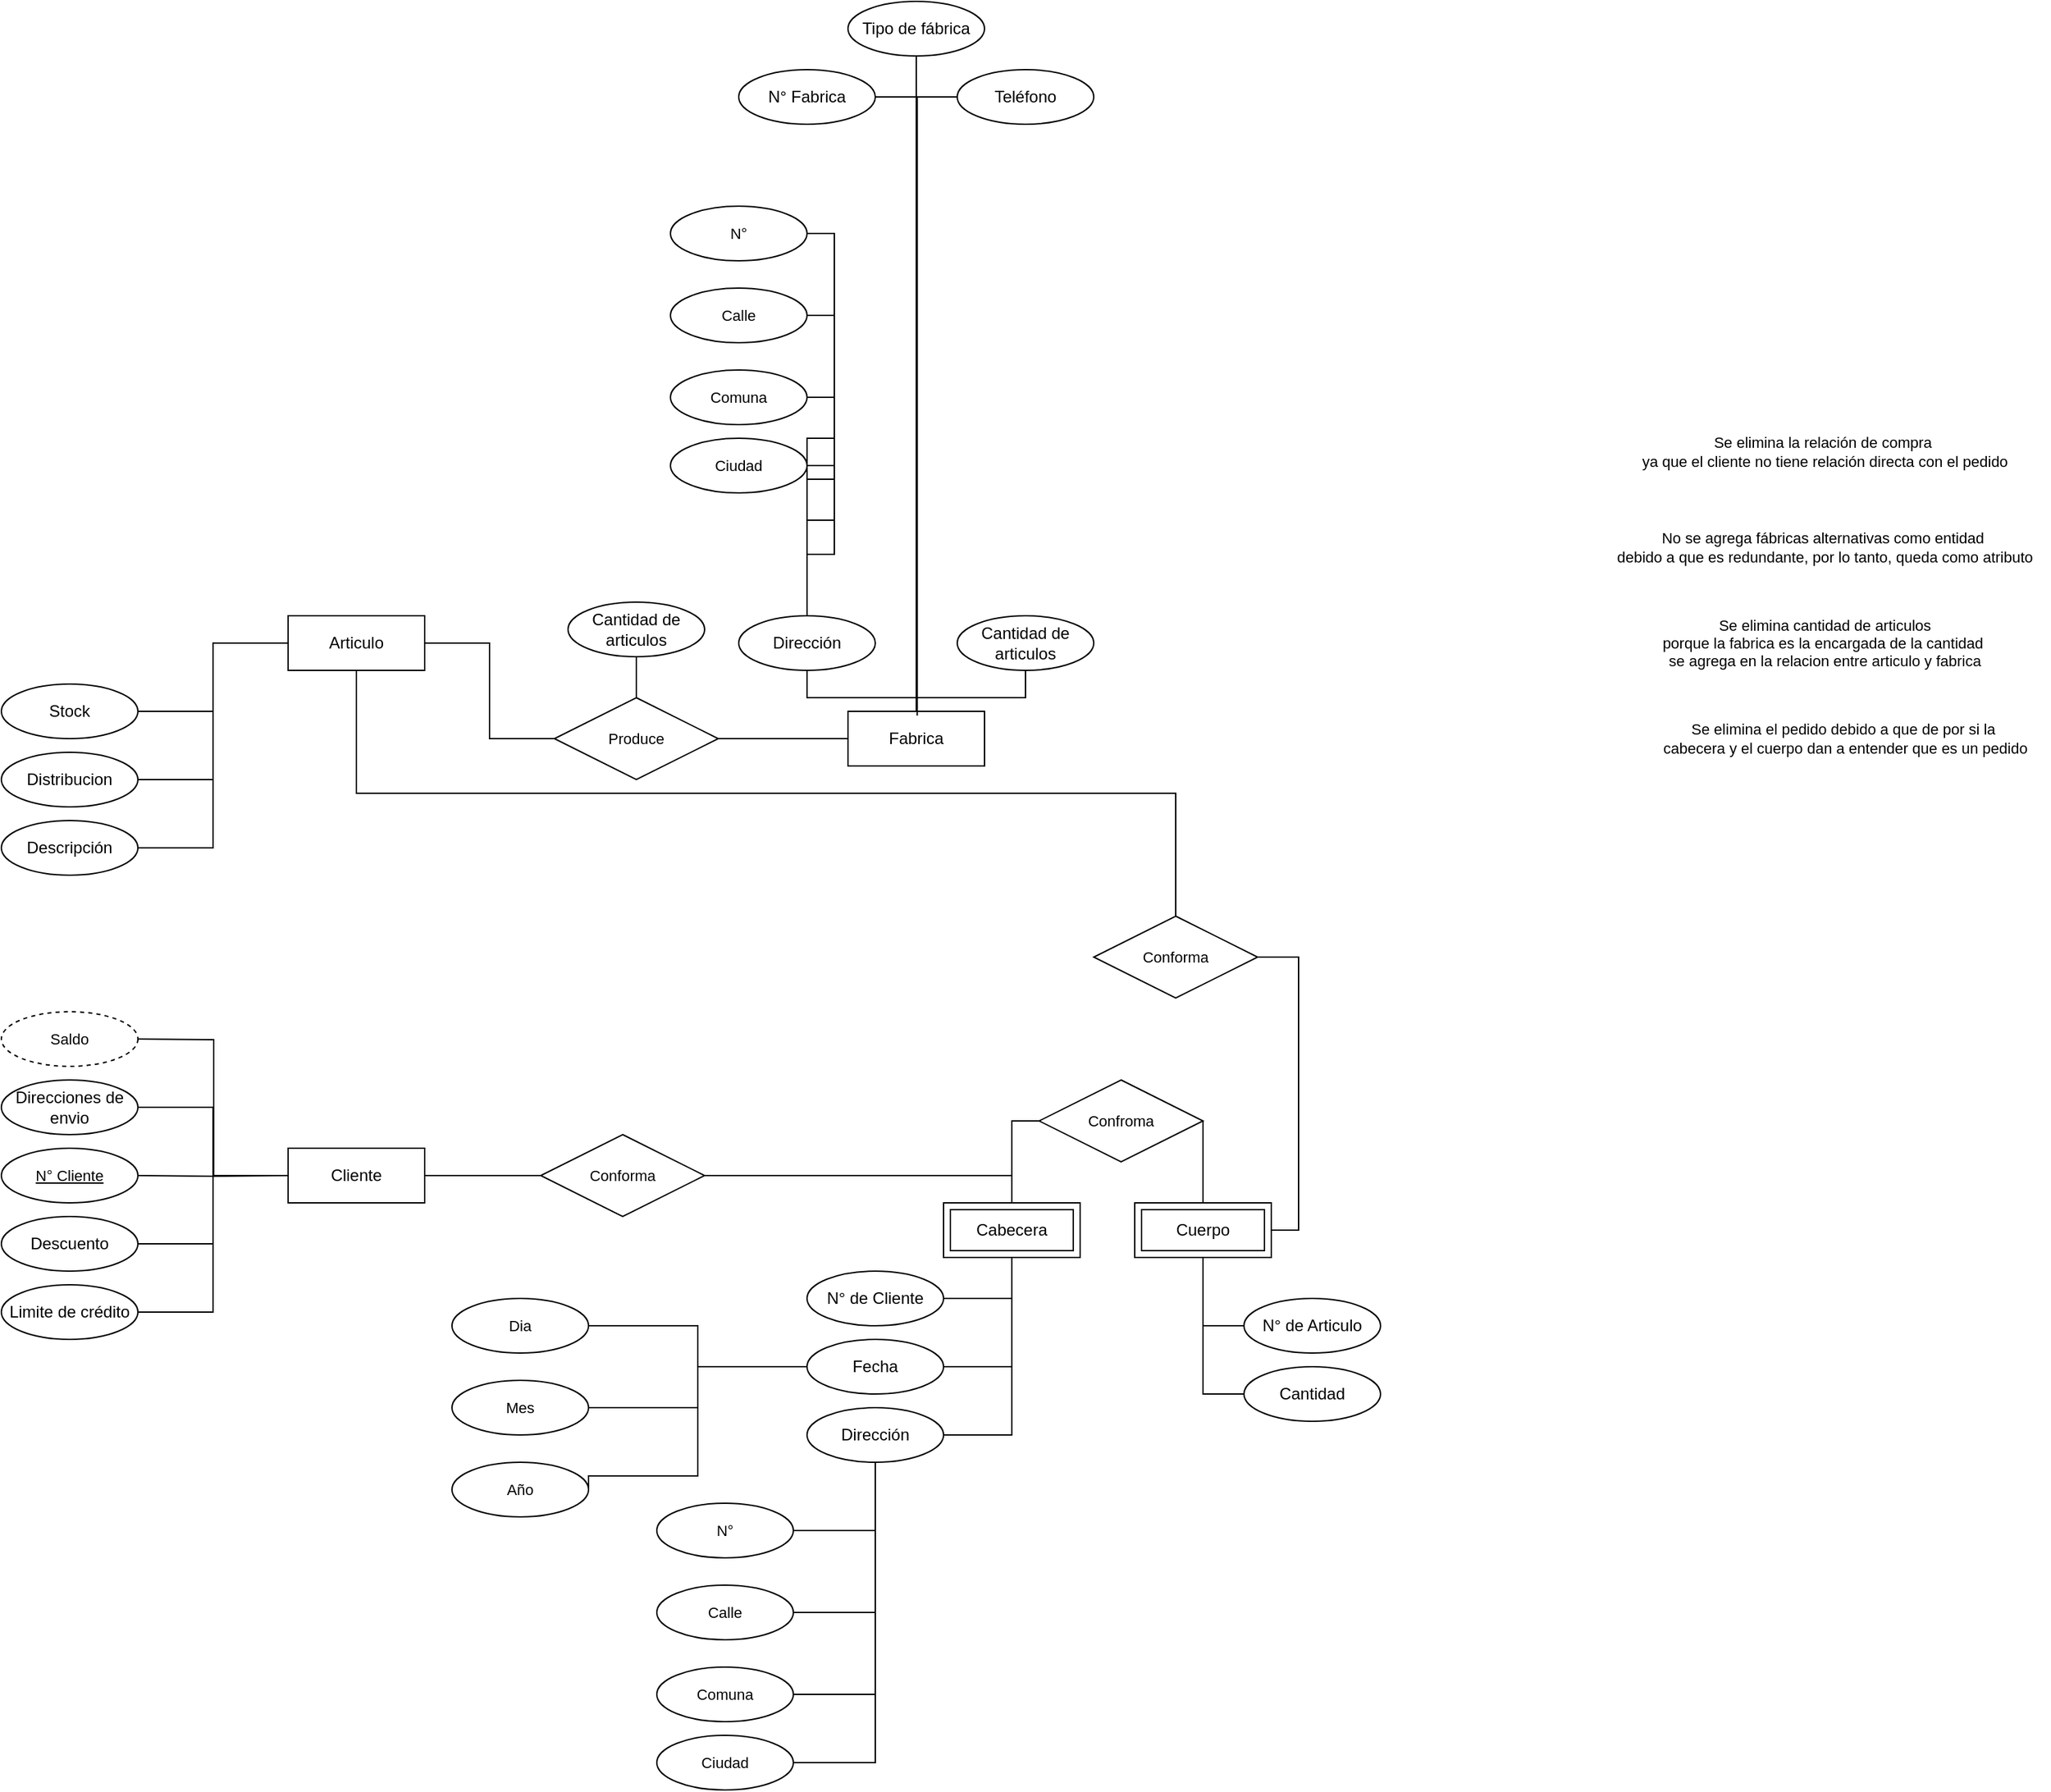 <mxfile version="26.2.14">
  <diagram id="R2lEEEUBdFMjLlhIrx00" name="Page-1">
    <mxGraphModel dx="2528" dy="2024" grid="1" gridSize="10" guides="1" tooltips="1" connect="1" arrows="1" fold="1" page="1" pageScale="1" pageWidth="850" pageHeight="1100" math="0" shadow="0" extFonts="Permanent Marker^https://fonts.googleapis.com/css?family=Permanent+Marker">
      <root>
        <mxCell id="0" />
        <mxCell id="1" parent="0" />
        <mxCell id="2IAAQQsfgFFSwC8a9vmA-8" style="edgeStyle=orthogonalEdgeStyle;rounded=0;orthogonalLoop=1;jettySize=auto;html=1;exitX=0;exitY=0.5;exitDx=0;exitDy=0;entryX=0;entryY=0.5;entryDx=0;entryDy=0;endArrow=none;startFill=0;" edge="1" parent="1" source="sgwD09Vucb2RuYhrBA37-1" target="2IAAQQsfgFFSwC8a9vmA-5">
          <mxGeometry relative="1" as="geometry" />
        </mxCell>
        <mxCell id="sgwD09Vucb2RuYhrBA37-1" value="Cliente" style="whiteSpace=wrap;html=1;align=center;direction=west;" parent="1" vertex="1">
          <mxGeometry x="-510" y="140" width="100" height="40" as="geometry" />
        </mxCell>
        <mxCell id="qCwLDIvfv1qq6wKc-2Fu-140" style="edgeStyle=orthogonalEdgeStyle;shape=connector;rounded=0;orthogonalLoop=1;jettySize=auto;html=1;exitX=0;exitY=0.5;exitDx=0;exitDy=0;entryX=1;entryY=0.5;entryDx=0;entryDy=0;strokeColor=default;align=center;verticalAlign=middle;fontFamily=Helvetica;fontSize=11;fontColor=default;labelBackgroundColor=default;startFill=0;endArrow=none;" parent="1" source="sgwD09Vucb2RuYhrBA37-2" target="sgwD09Vucb2RuYhrBA37-1" edge="1">
          <mxGeometry relative="1" as="geometry" />
        </mxCell>
        <mxCell id="sgwD09Vucb2RuYhrBA37-2" value="Descuento" style="ellipse;whiteSpace=wrap;html=1;align=center;direction=west;" parent="1" vertex="1">
          <mxGeometry x="-720" y="190" width="100" height="40" as="geometry" />
        </mxCell>
        <mxCell id="qCwLDIvfv1qq6wKc-2Fu-70" style="edgeStyle=orthogonalEdgeStyle;shape=connector;rounded=0;orthogonalLoop=1;jettySize=auto;html=1;exitX=0.5;exitY=1;exitDx=0;exitDy=0;entryX=1;entryY=0.5;entryDx=0;entryDy=0;strokeColor=default;align=center;verticalAlign=middle;fontFamily=Helvetica;fontSize=11;fontColor=default;labelBackgroundColor=default;startFill=0;endArrow=none;" parent="1" source="sgwD09Vucb2RuYhrBA37-4" target="qCwLDIvfv1qq6wKc-2Fu-65" edge="1">
          <mxGeometry relative="1" as="geometry" />
        </mxCell>
        <mxCell id="qCwLDIvfv1qq6wKc-2Fu-71" style="edgeStyle=orthogonalEdgeStyle;shape=connector;rounded=0;orthogonalLoop=1;jettySize=auto;html=1;exitX=0.5;exitY=1;exitDx=0;exitDy=0;entryX=1;entryY=0.5;entryDx=0;entryDy=0;strokeColor=default;align=center;verticalAlign=middle;fontFamily=Helvetica;fontSize=11;fontColor=default;labelBackgroundColor=default;startFill=0;endArrow=none;" parent="1" source="sgwD09Vucb2RuYhrBA37-4" target="qCwLDIvfv1qq6wKc-2Fu-66" edge="1">
          <mxGeometry relative="1" as="geometry" />
        </mxCell>
        <mxCell id="qCwLDIvfv1qq6wKc-2Fu-72" style="edgeStyle=orthogonalEdgeStyle;shape=connector;rounded=0;orthogonalLoop=1;jettySize=auto;html=1;exitX=0.5;exitY=1;exitDx=0;exitDy=0;entryX=1;entryY=0.5;entryDx=0;entryDy=0;strokeColor=default;align=center;verticalAlign=middle;fontFamily=Helvetica;fontSize=11;fontColor=default;labelBackgroundColor=default;startFill=0;endArrow=none;" parent="1" source="sgwD09Vucb2RuYhrBA37-4" target="qCwLDIvfv1qq6wKc-2Fu-64" edge="1">
          <mxGeometry relative="1" as="geometry" />
        </mxCell>
        <mxCell id="2IAAQQsfgFFSwC8a9vmA-10" style="edgeStyle=orthogonalEdgeStyle;shape=connector;rounded=0;orthogonalLoop=1;jettySize=auto;html=1;exitX=0.5;exitY=0;exitDx=0;exitDy=0;entryX=0;entryY=0.5;entryDx=0;entryDy=0;strokeColor=default;align=center;verticalAlign=middle;fontFamily=Helvetica;fontSize=11;fontColor=default;labelBackgroundColor=default;startFill=0;endArrow=none;" edge="1" parent="1" source="sgwD09Vucb2RuYhrBA37-4" target="2IAAQQsfgFFSwC8a9vmA-6">
          <mxGeometry relative="1" as="geometry" />
        </mxCell>
        <mxCell id="sgwD09Vucb2RuYhrBA37-4" value="Cabecera" style="shape=ext;margin=3;double=1;whiteSpace=wrap;html=1;align=center;" parent="1" vertex="1">
          <mxGeometry x="-30" y="180" width="100" height="40" as="geometry" />
        </mxCell>
        <mxCell id="qCwLDIvfv1qq6wKc-2Fu-134" style="edgeStyle=orthogonalEdgeStyle;shape=connector;rounded=0;orthogonalLoop=1;jettySize=auto;html=1;exitX=0;exitY=0.5;exitDx=0;exitDy=0;entryX=1;entryY=0.5;entryDx=0;entryDy=0;strokeColor=default;align=center;verticalAlign=middle;fontFamily=Helvetica;fontSize=11;fontColor=default;labelBackgroundColor=default;startFill=0;endArrow=none;" parent="1" source="qCwLDIvfv1qq6wKc-2Fu-1" target="qCwLDIvfv1qq6wKc-2Fu-16" edge="1">
          <mxGeometry relative="1" as="geometry" />
        </mxCell>
        <mxCell id="qCwLDIvfv1qq6wKc-2Fu-135" style="edgeStyle=orthogonalEdgeStyle;shape=connector;rounded=0;orthogonalLoop=1;jettySize=auto;html=1;exitX=0;exitY=0.5;exitDx=0;exitDy=0;entryX=1;entryY=0.5;entryDx=0;entryDy=0;strokeColor=default;align=center;verticalAlign=middle;fontFamily=Helvetica;fontSize=11;fontColor=default;labelBackgroundColor=default;startFill=0;endArrow=none;" parent="1" source="qCwLDIvfv1qq6wKc-2Fu-1" target="qCwLDIvfv1qq6wKc-2Fu-15" edge="1">
          <mxGeometry relative="1" as="geometry" />
        </mxCell>
        <mxCell id="qCwLDIvfv1qq6wKc-2Fu-136" style="edgeStyle=orthogonalEdgeStyle;shape=connector;rounded=0;orthogonalLoop=1;jettySize=auto;html=1;exitX=0;exitY=0.5;exitDx=0;exitDy=0;entryX=1;entryY=0.5;entryDx=0;entryDy=0;strokeColor=default;align=center;verticalAlign=middle;fontFamily=Helvetica;fontSize=11;fontColor=default;labelBackgroundColor=default;startFill=0;endArrow=none;" parent="1" source="qCwLDIvfv1qq6wKc-2Fu-1" target="qCwLDIvfv1qq6wKc-2Fu-8" edge="1">
          <mxGeometry relative="1" as="geometry" />
        </mxCell>
        <mxCell id="qCwLDIvfv1qq6wKc-2Fu-1" value="Articulo" style="whiteSpace=wrap;html=1;align=center;" parent="1" vertex="1">
          <mxGeometry x="-510" y="-250" width="100" height="40" as="geometry" />
        </mxCell>
        <mxCell id="qCwLDIvfv1qq6wKc-2Fu-73" style="edgeStyle=orthogonalEdgeStyle;shape=connector;rounded=0;orthogonalLoop=1;jettySize=auto;html=1;exitX=0.5;exitY=1;exitDx=0;exitDy=0;entryX=0;entryY=0.5;entryDx=0;entryDy=0;strokeColor=default;align=center;verticalAlign=middle;fontFamily=Helvetica;fontSize=11;fontColor=default;labelBackgroundColor=default;startFill=0;endArrow=none;" parent="1" source="qCwLDIvfv1qq6wKc-2Fu-4" target="qCwLDIvfv1qq6wKc-2Fu-68" edge="1">
          <mxGeometry relative="1" as="geometry" />
        </mxCell>
        <mxCell id="qCwLDIvfv1qq6wKc-2Fu-74" style="edgeStyle=orthogonalEdgeStyle;shape=connector;rounded=0;orthogonalLoop=1;jettySize=auto;html=1;exitX=0.5;exitY=1;exitDx=0;exitDy=0;entryX=0;entryY=0.5;entryDx=0;entryDy=0;strokeColor=default;align=center;verticalAlign=middle;fontFamily=Helvetica;fontSize=11;fontColor=default;labelBackgroundColor=default;startFill=0;endArrow=none;" parent="1" source="qCwLDIvfv1qq6wKc-2Fu-4" target="qCwLDIvfv1qq6wKc-2Fu-69" edge="1">
          <mxGeometry relative="1" as="geometry" />
        </mxCell>
        <mxCell id="2IAAQQsfgFFSwC8a9vmA-12" style="edgeStyle=orthogonalEdgeStyle;shape=connector;rounded=0;orthogonalLoop=1;jettySize=auto;html=1;exitX=1;exitY=0.5;exitDx=0;exitDy=0;entryX=1;entryY=0.5;entryDx=0;entryDy=0;strokeColor=default;align=center;verticalAlign=middle;fontFamily=Helvetica;fontSize=11;fontColor=default;labelBackgroundColor=default;startFill=0;endArrow=none;" edge="1" parent="1" source="qCwLDIvfv1qq6wKc-2Fu-4" target="2IAAQQsfgFFSwC8a9vmA-7">
          <mxGeometry relative="1" as="geometry" />
        </mxCell>
        <mxCell id="qCwLDIvfv1qq6wKc-2Fu-4" value="Cuerpo" style="shape=ext;margin=3;double=1;whiteSpace=wrap;html=1;align=center;" parent="1" vertex="1">
          <mxGeometry x="110" y="180" width="100" height="40" as="geometry" />
        </mxCell>
        <mxCell id="qCwLDIvfv1qq6wKc-2Fu-137" style="edgeStyle=orthogonalEdgeStyle;shape=connector;rounded=0;orthogonalLoop=1;jettySize=auto;html=1;exitX=0;exitY=0.5;exitDx=0;exitDy=0;entryX=1;entryY=0.5;entryDx=0;entryDy=0;strokeColor=default;align=center;verticalAlign=middle;fontFamily=Helvetica;fontSize=11;fontColor=default;labelBackgroundColor=default;startFill=0;endArrow=none;" parent="1" target="sgwD09Vucb2RuYhrBA37-1" edge="1">
          <mxGeometry relative="1" as="geometry">
            <mxPoint x="-620" y="60" as="sourcePoint" />
          </mxGeometry>
        </mxCell>
        <mxCell id="qCwLDIvfv1qq6wKc-2Fu-139" style="edgeStyle=orthogonalEdgeStyle;shape=connector;rounded=0;orthogonalLoop=1;jettySize=auto;html=1;exitX=0;exitY=0.5;exitDx=0;exitDy=0;entryX=1;entryY=0.5;entryDx=0;entryDy=0;strokeColor=default;align=center;verticalAlign=middle;fontFamily=Helvetica;fontSize=11;fontColor=default;labelBackgroundColor=default;startFill=0;endArrow=none;" parent="1" target="sgwD09Vucb2RuYhrBA37-1" edge="1">
          <mxGeometry relative="1" as="geometry">
            <mxPoint x="-620" y="160" as="sourcePoint" />
          </mxGeometry>
        </mxCell>
        <mxCell id="qCwLDIvfv1qq6wKc-2Fu-141" style="edgeStyle=orthogonalEdgeStyle;shape=connector;rounded=0;orthogonalLoop=1;jettySize=auto;html=1;exitX=0;exitY=0.5;exitDx=0;exitDy=0;entryX=1;entryY=0.5;entryDx=0;entryDy=0;strokeColor=default;align=center;verticalAlign=middle;fontFamily=Helvetica;fontSize=11;fontColor=default;labelBackgroundColor=default;startFill=0;endArrow=none;" parent="1" source="qCwLDIvfv1qq6wKc-2Fu-7" target="sgwD09Vucb2RuYhrBA37-1" edge="1">
          <mxGeometry relative="1" as="geometry" />
        </mxCell>
        <mxCell id="qCwLDIvfv1qq6wKc-2Fu-7" value="Limite de crédito" style="ellipse;whiteSpace=wrap;html=1;align=center;direction=west;" parent="1" vertex="1">
          <mxGeometry x="-720" y="240" width="100" height="40" as="geometry" />
        </mxCell>
        <mxCell id="qCwLDIvfv1qq6wKc-2Fu-8" value="Descripción" style="ellipse;whiteSpace=wrap;html=1;align=center;" parent="1" vertex="1">
          <mxGeometry x="-720" y="-100" width="100" height="40" as="geometry" />
        </mxCell>
        <mxCell id="qCwLDIvfv1qq6wKc-2Fu-138" style="edgeStyle=orthogonalEdgeStyle;shape=connector;rounded=0;orthogonalLoop=1;jettySize=auto;html=1;exitX=0;exitY=0.5;exitDx=0;exitDy=0;entryX=1;entryY=0.5;entryDx=0;entryDy=0;strokeColor=default;align=center;verticalAlign=middle;fontFamily=Helvetica;fontSize=11;fontColor=default;labelBackgroundColor=default;startFill=0;endArrow=none;" parent="1" source="qCwLDIvfv1qq6wKc-2Fu-9" target="sgwD09Vucb2RuYhrBA37-1" edge="1">
          <mxGeometry relative="1" as="geometry" />
        </mxCell>
        <mxCell id="qCwLDIvfv1qq6wKc-2Fu-9" value="Direcciones de envio" style="ellipse;whiteSpace=wrap;html=1;align=center;direction=west;" parent="1" vertex="1">
          <mxGeometry x="-720" y="90" width="100" height="40" as="geometry" />
        </mxCell>
        <mxCell id="qCwLDIvfv1qq6wKc-2Fu-15" value="Distribucion" style="ellipse;whiteSpace=wrap;html=1;align=center;" parent="1" vertex="1">
          <mxGeometry x="-720" y="-150" width="100" height="40" as="geometry" />
        </mxCell>
        <mxCell id="qCwLDIvfv1qq6wKc-2Fu-16" value="Stock" style="ellipse;whiteSpace=wrap;html=1;align=center;" parent="1" vertex="1">
          <mxGeometry x="-720" y="-200" width="100" height="40" as="geometry" />
        </mxCell>
        <mxCell id="qCwLDIvfv1qq6wKc-2Fu-17" value="Cantidad de articulos" style="ellipse;whiteSpace=wrap;html=1;align=center;" parent="1" vertex="1">
          <mxGeometry x="-305" y="-260" width="100" height="40" as="geometry" />
        </mxCell>
        <mxCell id="qCwLDIvfv1qq6wKc-2Fu-109" style="edgeStyle=orthogonalEdgeStyle;shape=connector;rounded=0;orthogonalLoop=1;jettySize=auto;html=1;exitX=1;exitY=0.5;exitDx=0;exitDy=0;entryX=0.5;entryY=0;entryDx=0;entryDy=0;strokeColor=default;align=center;verticalAlign=middle;fontFamily=Helvetica;fontSize=11;fontColor=default;labelBackgroundColor=default;startFill=0;endArrow=none;" parent="1" source="qCwLDIvfv1qq6wKc-2Fu-22" target="qCwLDIvfv1qq6wKc-2Fu-30" edge="1">
          <mxGeometry relative="1" as="geometry" />
        </mxCell>
        <mxCell id="qCwLDIvfv1qq6wKc-2Fu-22" value="N° Fabrica" style="ellipse;whiteSpace=wrap;html=1;align=center;" parent="1" vertex="1">
          <mxGeometry x="-180" y="-650" width="100" height="40" as="geometry" />
        </mxCell>
        <mxCell id="qCwLDIvfv1qq6wKc-2Fu-23" value="Teléfono" style="ellipse;whiteSpace=wrap;html=1;align=center;" parent="1" vertex="1">
          <mxGeometry x="-20" y="-650" width="100" height="40" as="geometry" />
        </mxCell>
        <mxCell id="qCwLDIvfv1qq6wKc-2Fu-106" style="edgeStyle=orthogonalEdgeStyle;shape=connector;rounded=0;orthogonalLoop=1;jettySize=auto;html=1;exitX=0.5;exitY=1;exitDx=0;exitDy=0;entryX=0.5;entryY=0;entryDx=0;entryDy=0;strokeColor=default;align=center;verticalAlign=middle;fontFamily=Helvetica;fontSize=11;fontColor=default;labelBackgroundColor=default;startFill=0;endArrow=none;" parent="1" source="qCwLDIvfv1qq6wKc-2Fu-24" target="qCwLDIvfv1qq6wKc-2Fu-30" edge="1">
          <mxGeometry relative="1" as="geometry">
            <Array as="points">
              <mxPoint x="-130" y="-190" />
              <mxPoint x="-50" y="-190" />
            </Array>
          </mxGeometry>
        </mxCell>
        <mxCell id="2IAAQQsfgFFSwC8a9vmA-32" style="edgeStyle=orthogonalEdgeStyle;shape=connector;rounded=0;orthogonalLoop=1;jettySize=auto;html=1;exitX=0.5;exitY=0;exitDx=0;exitDy=0;entryX=1;entryY=0.5;entryDx=0;entryDy=0;strokeColor=default;align=center;verticalAlign=middle;fontFamily=Helvetica;fontSize=11;fontColor=default;labelBackgroundColor=default;startFill=0;endArrow=none;" edge="1" parent="1" source="qCwLDIvfv1qq6wKc-2Fu-24" target="2IAAQQsfgFFSwC8a9vmA-31">
          <mxGeometry relative="1" as="geometry" />
        </mxCell>
        <mxCell id="2IAAQQsfgFFSwC8a9vmA-33" style="edgeStyle=orthogonalEdgeStyle;shape=connector;rounded=0;orthogonalLoop=1;jettySize=auto;html=1;exitX=0.5;exitY=0;exitDx=0;exitDy=0;entryX=1;entryY=0.5;entryDx=0;entryDy=0;strokeColor=default;align=center;verticalAlign=middle;fontFamily=Helvetica;fontSize=11;fontColor=default;labelBackgroundColor=default;startFill=0;endArrow=none;" edge="1" parent="1" source="qCwLDIvfv1qq6wKc-2Fu-24" target="2IAAQQsfgFFSwC8a9vmA-28">
          <mxGeometry relative="1" as="geometry" />
        </mxCell>
        <mxCell id="2IAAQQsfgFFSwC8a9vmA-34" style="edgeStyle=orthogonalEdgeStyle;shape=connector;rounded=0;orthogonalLoop=1;jettySize=auto;html=1;exitX=0.5;exitY=0;exitDx=0;exitDy=0;entryX=1;entryY=0.5;entryDx=0;entryDy=0;strokeColor=default;align=center;verticalAlign=middle;fontFamily=Helvetica;fontSize=11;fontColor=default;labelBackgroundColor=default;startFill=0;endArrow=none;" edge="1" parent="1" source="qCwLDIvfv1qq6wKc-2Fu-24" target="2IAAQQsfgFFSwC8a9vmA-29">
          <mxGeometry relative="1" as="geometry" />
        </mxCell>
        <mxCell id="2IAAQQsfgFFSwC8a9vmA-35" style="edgeStyle=orthogonalEdgeStyle;shape=connector;rounded=0;orthogonalLoop=1;jettySize=auto;html=1;exitX=0.5;exitY=0;exitDx=0;exitDy=0;entryX=1;entryY=0.5;entryDx=0;entryDy=0;strokeColor=default;align=center;verticalAlign=middle;fontFamily=Helvetica;fontSize=11;fontColor=default;labelBackgroundColor=default;startFill=0;endArrow=none;" edge="1" parent="1" source="qCwLDIvfv1qq6wKc-2Fu-24" target="2IAAQQsfgFFSwC8a9vmA-30">
          <mxGeometry relative="1" as="geometry" />
        </mxCell>
        <mxCell id="qCwLDIvfv1qq6wKc-2Fu-24" value="Dirección" style="ellipse;whiteSpace=wrap;html=1;align=center;" parent="1" vertex="1">
          <mxGeometry x="-180" y="-250" width="100" height="40" as="geometry" />
        </mxCell>
        <mxCell id="eQmwyzFiXlrQ7T_pg-14-2" style="edgeStyle=orthogonalEdgeStyle;rounded=0;orthogonalLoop=1;jettySize=auto;html=1;exitX=0.5;exitY=0;exitDx=0;exitDy=0;entryX=0.5;entryY=1;entryDx=0;entryDy=0;endArrow=none;startFill=0;" parent="1" source="qCwLDIvfv1qq6wKc-2Fu-30" target="eQmwyzFiXlrQ7T_pg-14-1" edge="1">
          <mxGeometry relative="1" as="geometry" />
        </mxCell>
        <mxCell id="qCwLDIvfv1qq6wKc-2Fu-30" value="Fabrica" style="whiteSpace=wrap;html=1;align=center;" parent="1" vertex="1">
          <mxGeometry x="-100" y="-180" width="100" height="40" as="geometry" />
        </mxCell>
        <mxCell id="qCwLDIvfv1qq6wKc-2Fu-108" style="edgeStyle=orthogonalEdgeStyle;shape=connector;rounded=0;orthogonalLoop=1;jettySize=auto;html=1;exitX=0.5;exitY=1;exitDx=0;exitDy=0;entryX=0.5;entryY=0;entryDx=0;entryDy=0;strokeColor=default;align=center;verticalAlign=middle;fontFamily=Helvetica;fontSize=11;fontColor=default;labelBackgroundColor=default;startFill=0;endArrow=none;" parent="1" source="qCwLDIvfv1qq6wKc-2Fu-62" target="qCwLDIvfv1qq6wKc-2Fu-30" edge="1">
          <mxGeometry relative="1" as="geometry">
            <Array as="points">
              <mxPoint x="30" y="-190" />
              <mxPoint x="-50" y="-190" />
            </Array>
          </mxGeometry>
        </mxCell>
        <mxCell id="qCwLDIvfv1qq6wKc-2Fu-62" value="Cantidad de articulos" style="ellipse;whiteSpace=wrap;html=1;align=center;" parent="1" vertex="1">
          <mxGeometry x="-20" y="-250" width="100" height="40" as="geometry" />
        </mxCell>
        <mxCell id="2IAAQQsfgFFSwC8a9vmA-18" style="edgeStyle=orthogonalEdgeStyle;shape=connector;rounded=0;orthogonalLoop=1;jettySize=auto;html=1;exitX=0.5;exitY=1;exitDx=0;exitDy=0;entryX=1;entryY=0.5;entryDx=0;entryDy=0;strokeColor=default;align=center;verticalAlign=middle;fontFamily=Helvetica;fontSize=11;fontColor=default;labelBackgroundColor=default;startFill=0;endArrow=none;" edge="1" parent="1" source="qCwLDIvfv1qq6wKc-2Fu-64" target="2IAAQQsfgFFSwC8a9vmA-16">
          <mxGeometry relative="1" as="geometry" />
        </mxCell>
        <mxCell id="2IAAQQsfgFFSwC8a9vmA-19" style="edgeStyle=orthogonalEdgeStyle;shape=connector;rounded=0;orthogonalLoop=1;jettySize=auto;html=1;exitX=0.5;exitY=1;exitDx=0;exitDy=0;entryX=1;entryY=0.5;entryDx=0;entryDy=0;strokeColor=default;align=center;verticalAlign=middle;fontFamily=Helvetica;fontSize=11;fontColor=default;labelBackgroundColor=default;startFill=0;endArrow=none;" edge="1" parent="1" source="qCwLDIvfv1qq6wKc-2Fu-64" target="2IAAQQsfgFFSwC8a9vmA-15">
          <mxGeometry relative="1" as="geometry" />
        </mxCell>
        <mxCell id="2IAAQQsfgFFSwC8a9vmA-20" style="edgeStyle=orthogonalEdgeStyle;shape=connector;rounded=0;orthogonalLoop=1;jettySize=auto;html=1;exitX=0.5;exitY=1;exitDx=0;exitDy=0;entryX=1;entryY=0.5;entryDx=0;entryDy=0;strokeColor=default;align=center;verticalAlign=middle;fontFamily=Helvetica;fontSize=11;fontColor=default;labelBackgroundColor=default;startFill=0;endArrow=none;" edge="1" parent="1" source="qCwLDIvfv1qq6wKc-2Fu-64" target="2IAAQQsfgFFSwC8a9vmA-14">
          <mxGeometry relative="1" as="geometry" />
        </mxCell>
        <mxCell id="2IAAQQsfgFFSwC8a9vmA-21" style="edgeStyle=orthogonalEdgeStyle;shape=connector;rounded=0;orthogonalLoop=1;jettySize=auto;html=1;exitX=0.5;exitY=1;exitDx=0;exitDy=0;entryX=1;entryY=0.5;entryDx=0;entryDy=0;strokeColor=default;align=center;verticalAlign=middle;fontFamily=Helvetica;fontSize=11;fontColor=default;labelBackgroundColor=default;startFill=0;endArrow=none;" edge="1" parent="1" source="qCwLDIvfv1qq6wKc-2Fu-64" target="2IAAQQsfgFFSwC8a9vmA-17">
          <mxGeometry relative="1" as="geometry" />
        </mxCell>
        <mxCell id="qCwLDIvfv1qq6wKc-2Fu-64" value="Dirección" style="ellipse;whiteSpace=wrap;html=1;align=center;" parent="1" vertex="1">
          <mxGeometry x="-130" y="330" width="100" height="40" as="geometry" />
        </mxCell>
        <mxCell id="qCwLDIvfv1qq6wKc-2Fu-65" value="N° de Cliente" style="ellipse;whiteSpace=wrap;html=1;align=center;" parent="1" vertex="1">
          <mxGeometry x="-130" y="230" width="100" height="40" as="geometry" />
        </mxCell>
        <mxCell id="2IAAQQsfgFFSwC8a9vmA-25" style="edgeStyle=orthogonalEdgeStyle;shape=connector;rounded=0;orthogonalLoop=1;jettySize=auto;html=1;exitX=0;exitY=0.5;exitDx=0;exitDy=0;entryX=1;entryY=0.5;entryDx=0;entryDy=0;strokeColor=default;align=center;verticalAlign=middle;fontFamily=Helvetica;fontSize=11;fontColor=default;labelBackgroundColor=default;startFill=0;endArrow=none;" edge="1" parent="1" source="qCwLDIvfv1qq6wKc-2Fu-66" target="2IAAQQsfgFFSwC8a9vmA-24">
          <mxGeometry relative="1" as="geometry" />
        </mxCell>
        <mxCell id="qCwLDIvfv1qq6wKc-2Fu-66" value="Fecha" style="ellipse;whiteSpace=wrap;html=1;align=center;" parent="1" vertex="1">
          <mxGeometry x="-130" y="280" width="100" height="40" as="geometry" />
        </mxCell>
        <mxCell id="qCwLDIvfv1qq6wKc-2Fu-68" value="N° de Articulo" style="ellipse;whiteSpace=wrap;html=1;align=center;" parent="1" vertex="1">
          <mxGeometry x="190" y="250" width="100" height="40" as="geometry" />
        </mxCell>
        <mxCell id="qCwLDIvfv1qq6wKc-2Fu-69" value="Cantidad" style="ellipse;whiteSpace=wrap;html=1;align=center;" parent="1" vertex="1">
          <mxGeometry x="190" y="300" width="100" height="40" as="geometry" />
        </mxCell>
        <mxCell id="qCwLDIvfv1qq6wKc-2Fu-110" style="edgeStyle=orthogonalEdgeStyle;shape=connector;rounded=0;orthogonalLoop=1;jettySize=auto;html=1;exitX=0;exitY=0.5;exitDx=0;exitDy=0;entryX=0.507;entryY=0.079;entryDx=0;entryDy=0;entryPerimeter=0;strokeColor=default;align=center;verticalAlign=middle;fontFamily=Helvetica;fontSize=11;fontColor=default;labelBackgroundColor=default;startFill=0;endArrow=none;" parent="1" source="qCwLDIvfv1qq6wKc-2Fu-23" target="qCwLDIvfv1qq6wKc-2Fu-30" edge="1">
          <mxGeometry relative="1" as="geometry" />
        </mxCell>
        <mxCell id="qCwLDIvfv1qq6wKc-2Fu-147" style="edgeStyle=orthogonalEdgeStyle;shape=connector;rounded=0;orthogonalLoop=1;jettySize=auto;html=1;exitX=1;exitY=0.5;exitDx=0;exitDy=0;entryX=0;entryY=0.5;entryDx=0;entryDy=0;strokeColor=default;align=center;verticalAlign=middle;fontFamily=Helvetica;fontSize=11;fontColor=default;labelBackgroundColor=default;startFill=0;endArrow=none;" parent="1" source="qCwLDIvfv1qq6wKc-2Fu-129" target="qCwLDIvfv1qq6wKc-2Fu-30" edge="1">
          <mxGeometry relative="1" as="geometry" />
        </mxCell>
        <mxCell id="eQmwyzFiXlrQ7T_pg-14-1" value="Tipo de fábrica" style="ellipse;whiteSpace=wrap;html=1;align=center;" parent="1" vertex="1">
          <mxGeometry x="-100" y="-700" width="100" height="40" as="geometry" />
        </mxCell>
        <mxCell id="eQmwyzFiXlrQ7T_pg-14-3" value="Se elimina el pedido debido a que de por si la&amp;nbsp;&lt;div&gt;cabecera y el cuerpo dan a entender que es un pedido&lt;/div&gt;" style="text;html=1;align=center;verticalAlign=middle;resizable=0;points=[];autosize=1;strokeColor=none;fillColor=none;fontFamily=Helvetica;fontSize=11;fontColor=default;labelBackgroundColor=default;" parent="1" vertex="1">
          <mxGeometry x="485" y="-180" width="290" height="40" as="geometry" />
        </mxCell>
        <mxCell id="eQmwyzFiXlrQ7T_pg-14-4" value="No se agrega fábricas alternativas como entidad&amp;nbsp;&lt;div&gt;debido a que es redundante, por lo tanto, queda como atributo&lt;/div&gt;" style="text;html=1;align=center;verticalAlign=middle;resizable=0;points=[];autosize=1;strokeColor=none;fillColor=none;fontFamily=Helvetica;fontSize=11;fontColor=default;labelBackgroundColor=default;" parent="1" vertex="1">
          <mxGeometry x="450" y="-320" width="330" height="40" as="geometry" />
        </mxCell>
        <mxCell id="eQmwyzFiXlrQ7T_pg-14-5" value="Se elimina la relación de compra&amp;nbsp;&lt;div&gt;ya que el cliente no tiene relación directa con el pedido&lt;/div&gt;" style="text;html=1;align=center;verticalAlign=middle;resizable=0;points=[];autosize=1;strokeColor=none;fillColor=none;fontFamily=Helvetica;fontSize=11;fontColor=default;labelBackgroundColor=default;" parent="1" vertex="1">
          <mxGeometry x="470" y="-390" width="290" height="40" as="geometry" />
        </mxCell>
        <mxCell id="eQmwyzFiXlrQ7T_pg-14-6" value="Se elimina cantidad de articulos&lt;div&gt;porque la fabrica es la encargada de la cantidad&amp;nbsp;&lt;/div&gt;&lt;div&gt;se agrega en la relacion entre articulo y fabrica&lt;/div&gt;" style="text;html=1;align=center;verticalAlign=middle;resizable=0;points=[];autosize=1;strokeColor=none;fillColor=none;fontFamily=Helvetica;fontSize=11;fontColor=default;labelBackgroundColor=default;" parent="1" vertex="1">
          <mxGeometry x="485" y="-255" width="260" height="50" as="geometry" />
        </mxCell>
        <mxCell id="eQmwyzFiXlrQ7T_pg-14-7" value="" style="edgeStyle=orthogonalEdgeStyle;shape=connector;rounded=0;orthogonalLoop=1;jettySize=auto;html=1;exitX=1;exitY=0.5;exitDx=0;exitDy=0;entryX=0;entryY=0.5;entryDx=0;entryDy=0;strokeColor=default;align=center;verticalAlign=middle;fontFamily=Helvetica;fontSize=11;fontColor=default;labelBackgroundColor=default;startFill=0;endArrow=none;" parent="1" source="qCwLDIvfv1qq6wKc-2Fu-1" target="qCwLDIvfv1qq6wKc-2Fu-129" edge="1">
          <mxGeometry relative="1" as="geometry">
            <mxPoint x="-290" y="-130" as="targetPoint" />
            <mxPoint x="-410" y="-230" as="sourcePoint" />
          </mxGeometry>
        </mxCell>
        <mxCell id="2IAAQQsfgFFSwC8a9vmA-2" style="edgeStyle=orthogonalEdgeStyle;rounded=0;orthogonalLoop=1;jettySize=auto;html=1;exitX=0.5;exitY=0;exitDx=0;exitDy=0;entryX=0.5;entryY=1;entryDx=0;entryDy=0;endArrow=none;startFill=0;" edge="1" parent="1" source="qCwLDIvfv1qq6wKc-2Fu-129" target="qCwLDIvfv1qq6wKc-2Fu-17">
          <mxGeometry relative="1" as="geometry" />
        </mxCell>
        <mxCell id="qCwLDIvfv1qq6wKc-2Fu-129" value="Produce" style="shape=rhombus;perimeter=rhombusPerimeter;whiteSpace=wrap;html=1;align=center;fontFamily=Helvetica;fontSize=11;fontColor=default;labelBackgroundColor=default;" parent="1" vertex="1">
          <mxGeometry x="-315" y="-190" width="120" height="60" as="geometry" />
        </mxCell>
        <mxCell id="2IAAQQsfgFFSwC8a9vmA-9" style="edgeStyle=orthogonalEdgeStyle;shape=connector;rounded=0;orthogonalLoop=1;jettySize=auto;html=1;exitX=1;exitY=0.5;exitDx=0;exitDy=0;entryX=0.5;entryY=0;entryDx=0;entryDy=0;strokeColor=default;align=center;verticalAlign=middle;fontFamily=Helvetica;fontSize=11;fontColor=default;labelBackgroundColor=default;startFill=0;endArrow=none;" edge="1" parent="1" source="2IAAQQsfgFFSwC8a9vmA-5" target="sgwD09Vucb2RuYhrBA37-4">
          <mxGeometry relative="1" as="geometry" />
        </mxCell>
        <mxCell id="2IAAQQsfgFFSwC8a9vmA-5" value="Conforma" style="shape=rhombus;perimeter=rhombusPerimeter;whiteSpace=wrap;html=1;align=center;fontFamily=Helvetica;fontSize=11;fontColor=default;labelBackgroundColor=default;" vertex="1" parent="1">
          <mxGeometry x="-325" y="130" width="120" height="60" as="geometry" />
        </mxCell>
        <mxCell id="2IAAQQsfgFFSwC8a9vmA-11" style="edgeStyle=orthogonalEdgeStyle;shape=connector;rounded=0;orthogonalLoop=1;jettySize=auto;html=1;exitX=1;exitY=0.5;exitDx=0;exitDy=0;entryX=0.5;entryY=0;entryDx=0;entryDy=0;strokeColor=default;align=center;verticalAlign=middle;fontFamily=Helvetica;fontSize=11;fontColor=default;labelBackgroundColor=default;startFill=0;endArrow=none;" edge="1" parent="1" source="2IAAQQsfgFFSwC8a9vmA-6" target="qCwLDIvfv1qq6wKc-2Fu-4">
          <mxGeometry relative="1" as="geometry">
            <Array as="points">
              <mxPoint x="160" y="150" />
              <mxPoint x="160" y="150" />
            </Array>
          </mxGeometry>
        </mxCell>
        <mxCell id="2IAAQQsfgFFSwC8a9vmA-6" value="Confroma" style="shape=rhombus;perimeter=rhombusPerimeter;whiteSpace=wrap;html=1;align=center;fontFamily=Helvetica;fontSize=11;fontColor=default;labelBackgroundColor=default;" vertex="1" parent="1">
          <mxGeometry x="40" y="90" width="120" height="60" as="geometry" />
        </mxCell>
        <mxCell id="2IAAQQsfgFFSwC8a9vmA-13" style="edgeStyle=orthogonalEdgeStyle;shape=connector;rounded=0;orthogonalLoop=1;jettySize=auto;html=1;exitX=0.5;exitY=0;exitDx=0;exitDy=0;entryX=0.5;entryY=1;entryDx=0;entryDy=0;strokeColor=default;align=center;verticalAlign=middle;fontFamily=Helvetica;fontSize=11;fontColor=default;labelBackgroundColor=default;startFill=0;endArrow=none;" edge="1" parent="1" source="2IAAQQsfgFFSwC8a9vmA-7" target="qCwLDIvfv1qq6wKc-2Fu-1">
          <mxGeometry relative="1" as="geometry">
            <Array as="points">
              <mxPoint x="140" y="-120" />
              <mxPoint x="-460" y="-120" />
            </Array>
          </mxGeometry>
        </mxCell>
        <mxCell id="2IAAQQsfgFFSwC8a9vmA-7" value="Conforma" style="shape=rhombus;perimeter=rhombusPerimeter;whiteSpace=wrap;html=1;align=center;fontFamily=Helvetica;fontSize=11;fontColor=default;labelBackgroundColor=default;" vertex="1" parent="1">
          <mxGeometry x="80" y="-30" width="120" height="60" as="geometry" />
        </mxCell>
        <mxCell id="2IAAQQsfgFFSwC8a9vmA-14" value="Comuna" style="ellipse;whiteSpace=wrap;html=1;align=center;fontFamily=Helvetica;fontSize=11;fontColor=default;labelBackgroundColor=default;" vertex="1" parent="1">
          <mxGeometry x="-240" y="520" width="100" height="40" as="geometry" />
        </mxCell>
        <mxCell id="2IAAQQsfgFFSwC8a9vmA-15" value="Calle" style="ellipse;whiteSpace=wrap;html=1;align=center;fontFamily=Helvetica;fontSize=11;fontColor=default;labelBackgroundColor=default;" vertex="1" parent="1">
          <mxGeometry x="-240" y="460" width="100" height="40" as="geometry" />
        </mxCell>
        <mxCell id="2IAAQQsfgFFSwC8a9vmA-16" value="N°" style="ellipse;whiteSpace=wrap;html=1;align=center;fontFamily=Helvetica;fontSize=11;fontColor=default;labelBackgroundColor=default;" vertex="1" parent="1">
          <mxGeometry x="-240" y="400" width="100" height="40" as="geometry" />
        </mxCell>
        <mxCell id="2IAAQQsfgFFSwC8a9vmA-17" value="Ciudad" style="ellipse;whiteSpace=wrap;html=1;align=center;fontFamily=Helvetica;fontSize=11;fontColor=default;labelBackgroundColor=default;" vertex="1" parent="1">
          <mxGeometry x="-240" y="570" width="100" height="40" as="geometry" />
        </mxCell>
        <mxCell id="2IAAQQsfgFFSwC8a9vmA-27" style="edgeStyle=orthogonalEdgeStyle;shape=connector;rounded=0;orthogonalLoop=1;jettySize=auto;html=1;exitX=1;exitY=0.5;exitDx=0;exitDy=0;strokeColor=default;align=center;verticalAlign=middle;fontFamily=Helvetica;fontSize=11;fontColor=default;labelBackgroundColor=default;startFill=0;endArrow=none;" edge="1" parent="1" source="2IAAQQsfgFFSwC8a9vmA-22">
          <mxGeometry relative="1" as="geometry">
            <mxPoint x="-130" y="300" as="targetPoint" />
            <Array as="points">
              <mxPoint x="-210" y="380" />
              <mxPoint x="-210" y="300" />
            </Array>
          </mxGeometry>
        </mxCell>
        <mxCell id="2IAAQQsfgFFSwC8a9vmA-22" value="Año" style="ellipse;whiteSpace=wrap;html=1;align=center;fontFamily=Helvetica;fontSize=11;fontColor=default;labelBackgroundColor=default;" vertex="1" parent="1">
          <mxGeometry x="-390" y="370" width="100" height="40" as="geometry" />
        </mxCell>
        <mxCell id="2IAAQQsfgFFSwC8a9vmA-26" style="edgeStyle=orthogonalEdgeStyle;shape=connector;rounded=0;orthogonalLoop=1;jettySize=auto;html=1;exitX=1;exitY=0.5;exitDx=0;exitDy=0;entryX=0;entryY=0.5;entryDx=0;entryDy=0;strokeColor=default;align=center;verticalAlign=middle;fontFamily=Helvetica;fontSize=11;fontColor=default;labelBackgroundColor=default;startFill=0;endArrow=none;" edge="1" parent="1" source="2IAAQQsfgFFSwC8a9vmA-23" target="qCwLDIvfv1qq6wKc-2Fu-66">
          <mxGeometry relative="1" as="geometry" />
        </mxCell>
        <mxCell id="2IAAQQsfgFFSwC8a9vmA-23" value="Mes" style="ellipse;whiteSpace=wrap;html=1;align=center;fontFamily=Helvetica;fontSize=11;fontColor=default;labelBackgroundColor=default;" vertex="1" parent="1">
          <mxGeometry x="-390" y="310" width="100" height="40" as="geometry" />
        </mxCell>
        <mxCell id="2IAAQQsfgFFSwC8a9vmA-24" value="Dia" style="ellipse;whiteSpace=wrap;html=1;align=center;fontFamily=Helvetica;fontSize=11;fontColor=default;labelBackgroundColor=default;" vertex="1" parent="1">
          <mxGeometry x="-390" y="250" width="100" height="40" as="geometry" />
        </mxCell>
        <mxCell id="2IAAQQsfgFFSwC8a9vmA-28" value="Comuna" style="ellipse;whiteSpace=wrap;html=1;align=center;fontFamily=Helvetica;fontSize=11;fontColor=default;labelBackgroundColor=default;" vertex="1" parent="1">
          <mxGeometry x="-230" y="-430" width="100" height="40" as="geometry" />
        </mxCell>
        <mxCell id="2IAAQQsfgFFSwC8a9vmA-29" value="Calle" style="ellipse;whiteSpace=wrap;html=1;align=center;fontFamily=Helvetica;fontSize=11;fontColor=default;labelBackgroundColor=default;" vertex="1" parent="1">
          <mxGeometry x="-230" y="-490" width="100" height="40" as="geometry" />
        </mxCell>
        <mxCell id="2IAAQQsfgFFSwC8a9vmA-30" value="N°" style="ellipse;whiteSpace=wrap;html=1;align=center;fontFamily=Helvetica;fontSize=11;fontColor=default;labelBackgroundColor=default;" vertex="1" parent="1">
          <mxGeometry x="-230" y="-550" width="100" height="40" as="geometry" />
        </mxCell>
        <mxCell id="2IAAQQsfgFFSwC8a9vmA-31" value="Ciudad" style="ellipse;whiteSpace=wrap;html=1;align=center;fontFamily=Helvetica;fontSize=11;fontColor=default;labelBackgroundColor=default;" vertex="1" parent="1">
          <mxGeometry x="-230" y="-380" width="100" height="40" as="geometry" />
        </mxCell>
        <mxCell id="2IAAQQsfgFFSwC8a9vmA-36" value="N° Cliente" style="ellipse;whiteSpace=wrap;html=1;align=center;fontStyle=4;fontFamily=Helvetica;fontSize=11;fontColor=default;labelBackgroundColor=default;" vertex="1" parent="1">
          <mxGeometry x="-720" y="140" width="100" height="40" as="geometry" />
        </mxCell>
        <mxCell id="2IAAQQsfgFFSwC8a9vmA-37" value="Saldo" style="ellipse;whiteSpace=wrap;html=1;align=center;dashed=1;fontFamily=Helvetica;fontSize=11;fontColor=default;labelBackgroundColor=default;" vertex="1" parent="1">
          <mxGeometry x="-720" y="40" width="100" height="40" as="geometry" />
        </mxCell>
      </root>
    </mxGraphModel>
  </diagram>
</mxfile>
